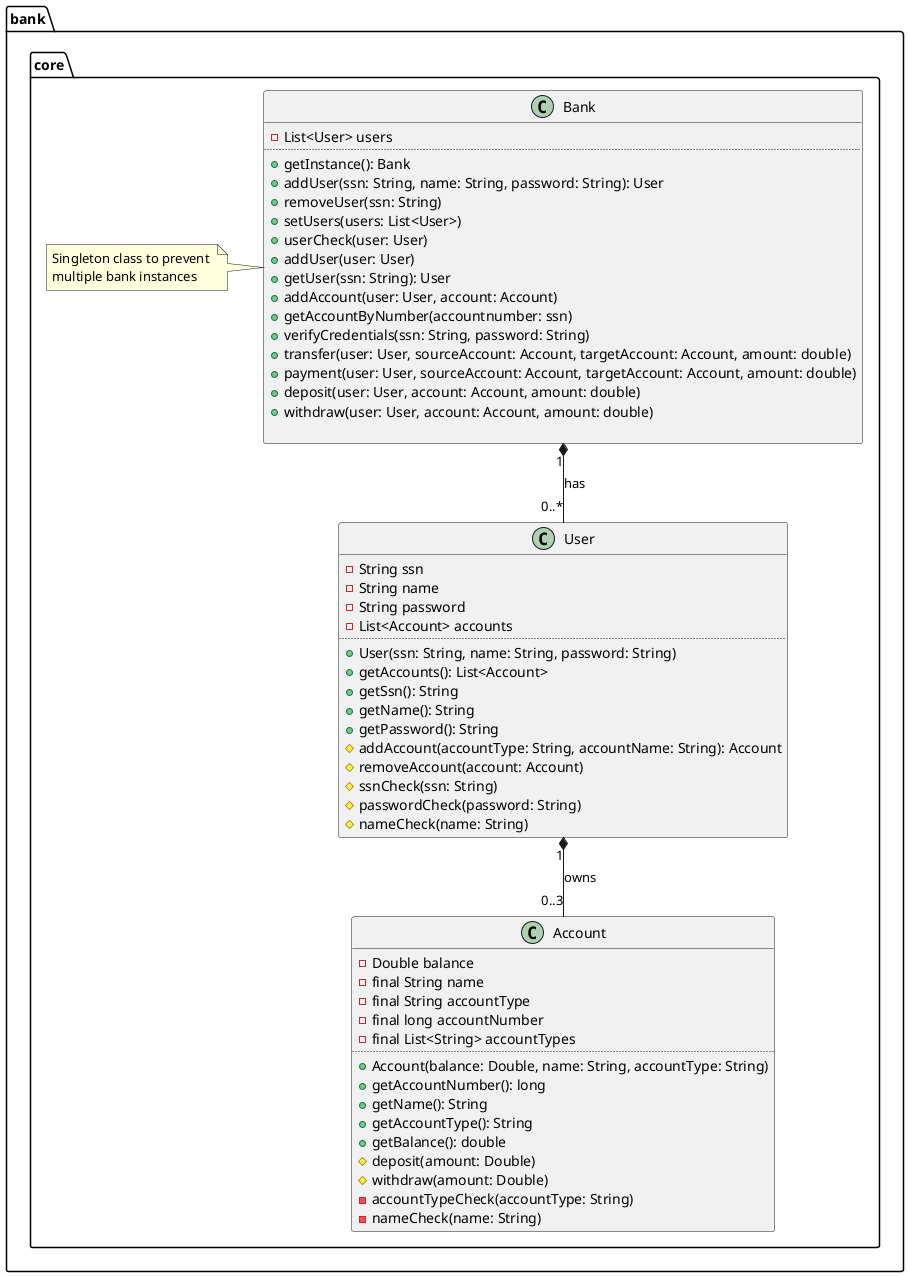 @startuml core
package bank.core {

class Bank {
  - List<User> users
  ..
  + getInstance(): Bank
  + addUser(ssn: String, name: String, password: String): User
  + removeUser(ssn: String)
  + setUsers(users: List<User>)
  + userCheck(user: User)
  + addUser(user: User)
  + getUser(ssn: String): User
  + addAccount(user: User, account: Account)
  + getAccountByNumber(accountnumber: ssn)
  + verifyCredentials(ssn: String, password: String)
  + transfer(user: User, sourceAccount: Account, targetAccount: Account, amount: double)
  + payment(user: User, sourceAccount: Account, targetAccount: Account, amount: double)
  + deposit(user: User, account: Account, amount: double)
  + withdraw(user: User, account: Account, amount: double)
 
}
note left of Bank
    Singleton class to prevent 
    multiple bank instances
end note

class User {
  - String ssn
  - String name
  - String password
  - List<Account> accounts
  ..
  + User(ssn: String, name: String, password: String)
  + getAccounts(): List<Account>
  + getSsn(): String
  + getName(): String
  + getPassword(): String
  # addAccount(accountType: String, accountName: String): Account
  # removeAccount(account: Account)
  # ssnCheck(ssn: String)
  # passwordCheck(password: String)
  # nameCheck(name: String)
}

class Account {
  - Double balance
  - final String name
  - final String accountType
  - final long accountNumber
  - final List<String> accountTypes
  ..
  + Account(balance: Double, name: String, accountType: String)
  + getAccountNumber(): long
  + getName(): String
  + getAccountType(): String
  + getBalance(): double
  # deposit(amount: Double)
  # withdraw(amount: Double)
  - accountTypeCheck(accountType: String)
  - nameCheck(name: String)
}


Bank "1" *-- "0..*" User : has
User "1" *-- "0..3" Account : owns

@enduml